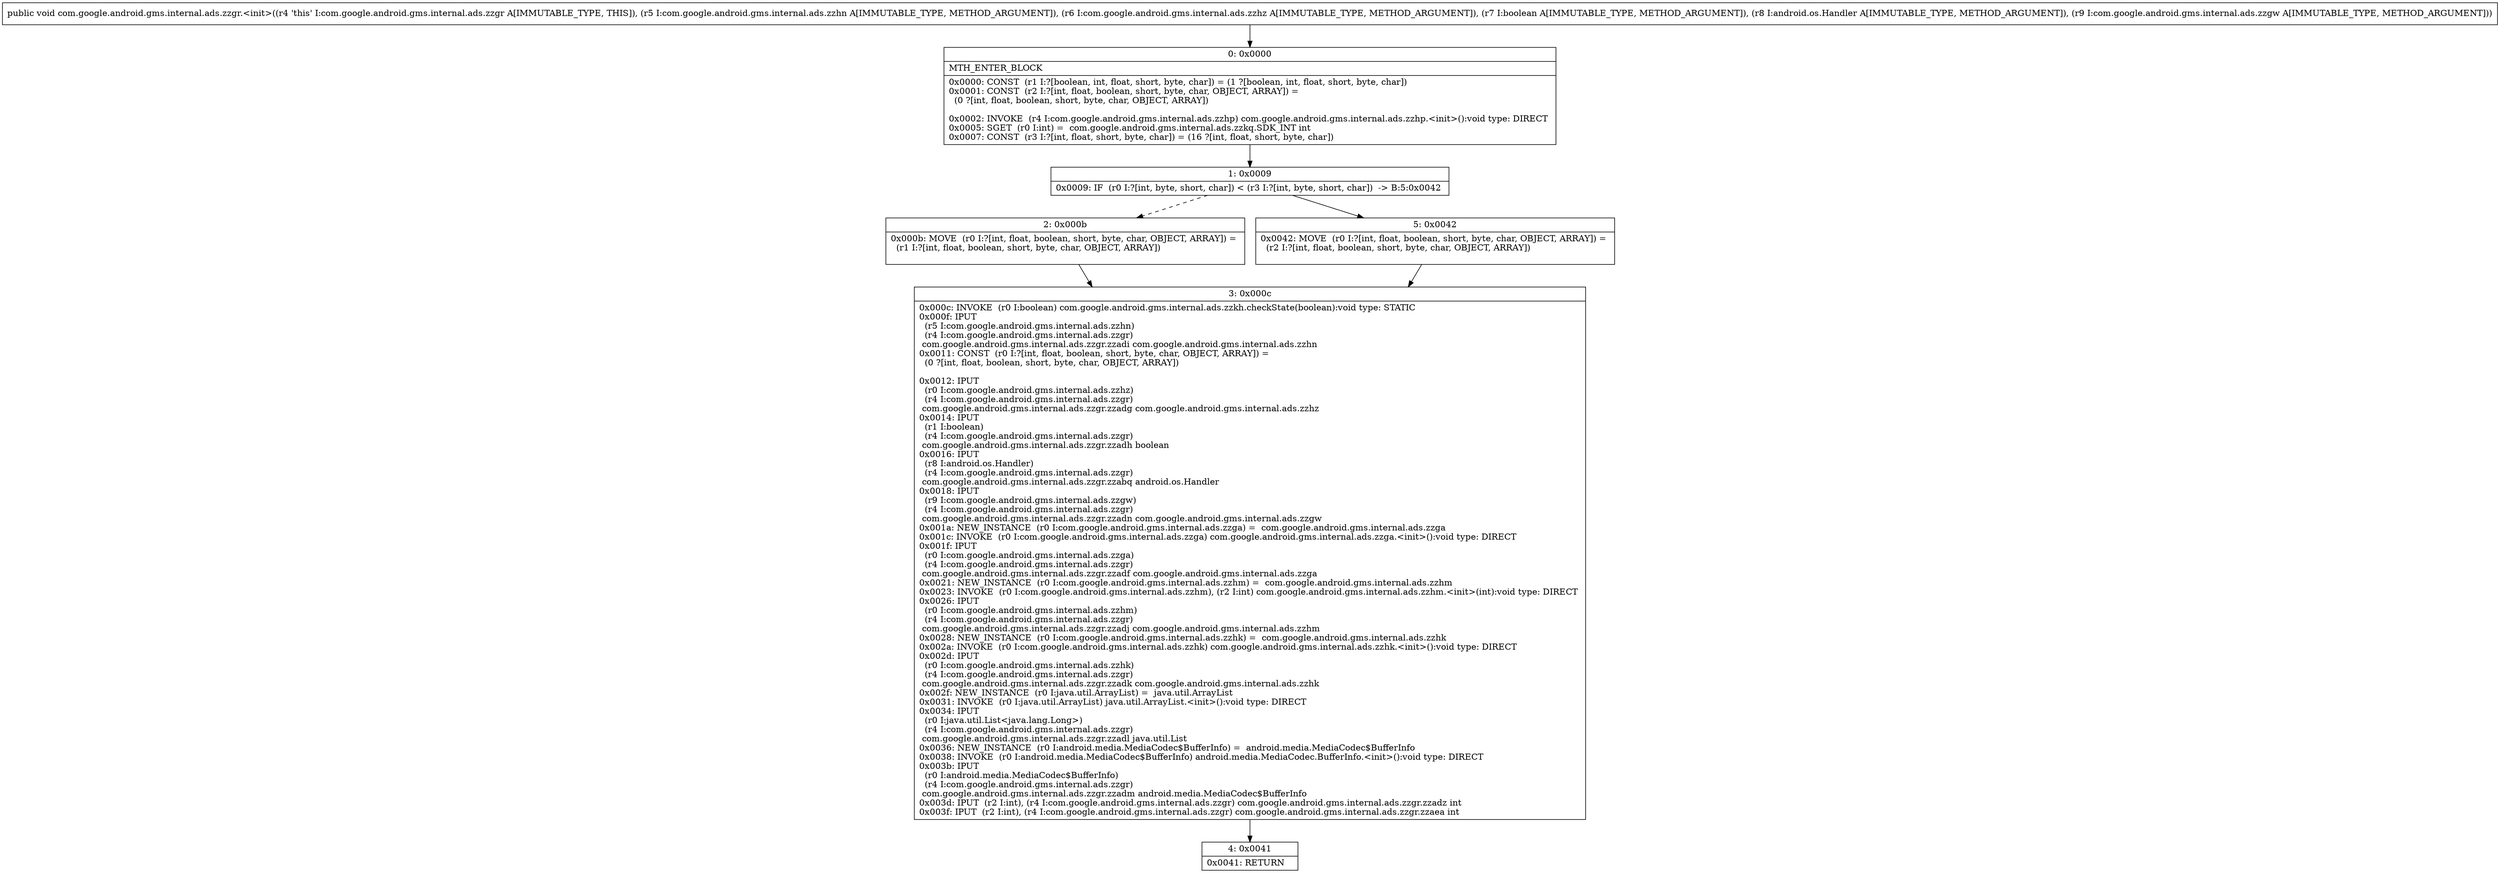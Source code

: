 digraph "CFG forcom.google.android.gms.internal.ads.zzgr.\<init\>(Lcom\/google\/android\/gms\/internal\/ads\/zzhn;Lcom\/google\/android\/gms\/internal\/ads\/zzhz;ZLandroid\/os\/Handler;Lcom\/google\/android\/gms\/internal\/ads\/zzgw;)V" {
Node_0 [shape=record,label="{0\:\ 0x0000|MTH_ENTER_BLOCK\l|0x0000: CONST  (r1 I:?[boolean, int, float, short, byte, char]) = (1 ?[boolean, int, float, short, byte, char]) \l0x0001: CONST  (r2 I:?[int, float, boolean, short, byte, char, OBJECT, ARRAY]) = \l  (0 ?[int, float, boolean, short, byte, char, OBJECT, ARRAY])\l \l0x0002: INVOKE  (r4 I:com.google.android.gms.internal.ads.zzhp) com.google.android.gms.internal.ads.zzhp.\<init\>():void type: DIRECT \l0x0005: SGET  (r0 I:int) =  com.google.android.gms.internal.ads.zzkq.SDK_INT int \l0x0007: CONST  (r3 I:?[int, float, short, byte, char]) = (16 ?[int, float, short, byte, char]) \l}"];
Node_1 [shape=record,label="{1\:\ 0x0009|0x0009: IF  (r0 I:?[int, byte, short, char]) \< (r3 I:?[int, byte, short, char])  \-\> B:5:0x0042 \l}"];
Node_2 [shape=record,label="{2\:\ 0x000b|0x000b: MOVE  (r0 I:?[int, float, boolean, short, byte, char, OBJECT, ARRAY]) = \l  (r1 I:?[int, float, boolean, short, byte, char, OBJECT, ARRAY])\l \l}"];
Node_3 [shape=record,label="{3\:\ 0x000c|0x000c: INVOKE  (r0 I:boolean) com.google.android.gms.internal.ads.zzkh.checkState(boolean):void type: STATIC \l0x000f: IPUT  \l  (r5 I:com.google.android.gms.internal.ads.zzhn)\l  (r4 I:com.google.android.gms.internal.ads.zzgr)\l com.google.android.gms.internal.ads.zzgr.zzadi com.google.android.gms.internal.ads.zzhn \l0x0011: CONST  (r0 I:?[int, float, boolean, short, byte, char, OBJECT, ARRAY]) = \l  (0 ?[int, float, boolean, short, byte, char, OBJECT, ARRAY])\l \l0x0012: IPUT  \l  (r0 I:com.google.android.gms.internal.ads.zzhz)\l  (r4 I:com.google.android.gms.internal.ads.zzgr)\l com.google.android.gms.internal.ads.zzgr.zzadg com.google.android.gms.internal.ads.zzhz \l0x0014: IPUT  \l  (r1 I:boolean)\l  (r4 I:com.google.android.gms.internal.ads.zzgr)\l com.google.android.gms.internal.ads.zzgr.zzadh boolean \l0x0016: IPUT  \l  (r8 I:android.os.Handler)\l  (r4 I:com.google.android.gms.internal.ads.zzgr)\l com.google.android.gms.internal.ads.zzgr.zzabq android.os.Handler \l0x0018: IPUT  \l  (r9 I:com.google.android.gms.internal.ads.zzgw)\l  (r4 I:com.google.android.gms.internal.ads.zzgr)\l com.google.android.gms.internal.ads.zzgr.zzadn com.google.android.gms.internal.ads.zzgw \l0x001a: NEW_INSTANCE  (r0 I:com.google.android.gms.internal.ads.zzga) =  com.google.android.gms.internal.ads.zzga \l0x001c: INVOKE  (r0 I:com.google.android.gms.internal.ads.zzga) com.google.android.gms.internal.ads.zzga.\<init\>():void type: DIRECT \l0x001f: IPUT  \l  (r0 I:com.google.android.gms.internal.ads.zzga)\l  (r4 I:com.google.android.gms.internal.ads.zzgr)\l com.google.android.gms.internal.ads.zzgr.zzadf com.google.android.gms.internal.ads.zzga \l0x0021: NEW_INSTANCE  (r0 I:com.google.android.gms.internal.ads.zzhm) =  com.google.android.gms.internal.ads.zzhm \l0x0023: INVOKE  (r0 I:com.google.android.gms.internal.ads.zzhm), (r2 I:int) com.google.android.gms.internal.ads.zzhm.\<init\>(int):void type: DIRECT \l0x0026: IPUT  \l  (r0 I:com.google.android.gms.internal.ads.zzhm)\l  (r4 I:com.google.android.gms.internal.ads.zzgr)\l com.google.android.gms.internal.ads.zzgr.zzadj com.google.android.gms.internal.ads.zzhm \l0x0028: NEW_INSTANCE  (r0 I:com.google.android.gms.internal.ads.zzhk) =  com.google.android.gms.internal.ads.zzhk \l0x002a: INVOKE  (r0 I:com.google.android.gms.internal.ads.zzhk) com.google.android.gms.internal.ads.zzhk.\<init\>():void type: DIRECT \l0x002d: IPUT  \l  (r0 I:com.google.android.gms.internal.ads.zzhk)\l  (r4 I:com.google.android.gms.internal.ads.zzgr)\l com.google.android.gms.internal.ads.zzgr.zzadk com.google.android.gms.internal.ads.zzhk \l0x002f: NEW_INSTANCE  (r0 I:java.util.ArrayList) =  java.util.ArrayList \l0x0031: INVOKE  (r0 I:java.util.ArrayList) java.util.ArrayList.\<init\>():void type: DIRECT \l0x0034: IPUT  \l  (r0 I:java.util.List\<java.lang.Long\>)\l  (r4 I:com.google.android.gms.internal.ads.zzgr)\l com.google.android.gms.internal.ads.zzgr.zzadl java.util.List \l0x0036: NEW_INSTANCE  (r0 I:android.media.MediaCodec$BufferInfo) =  android.media.MediaCodec$BufferInfo \l0x0038: INVOKE  (r0 I:android.media.MediaCodec$BufferInfo) android.media.MediaCodec.BufferInfo.\<init\>():void type: DIRECT \l0x003b: IPUT  \l  (r0 I:android.media.MediaCodec$BufferInfo)\l  (r4 I:com.google.android.gms.internal.ads.zzgr)\l com.google.android.gms.internal.ads.zzgr.zzadm android.media.MediaCodec$BufferInfo \l0x003d: IPUT  (r2 I:int), (r4 I:com.google.android.gms.internal.ads.zzgr) com.google.android.gms.internal.ads.zzgr.zzadz int \l0x003f: IPUT  (r2 I:int), (r4 I:com.google.android.gms.internal.ads.zzgr) com.google.android.gms.internal.ads.zzgr.zzaea int \l}"];
Node_4 [shape=record,label="{4\:\ 0x0041|0x0041: RETURN   \l}"];
Node_5 [shape=record,label="{5\:\ 0x0042|0x0042: MOVE  (r0 I:?[int, float, boolean, short, byte, char, OBJECT, ARRAY]) = \l  (r2 I:?[int, float, boolean, short, byte, char, OBJECT, ARRAY])\l \l}"];
MethodNode[shape=record,label="{public void com.google.android.gms.internal.ads.zzgr.\<init\>((r4 'this' I:com.google.android.gms.internal.ads.zzgr A[IMMUTABLE_TYPE, THIS]), (r5 I:com.google.android.gms.internal.ads.zzhn A[IMMUTABLE_TYPE, METHOD_ARGUMENT]), (r6 I:com.google.android.gms.internal.ads.zzhz A[IMMUTABLE_TYPE, METHOD_ARGUMENT]), (r7 I:boolean A[IMMUTABLE_TYPE, METHOD_ARGUMENT]), (r8 I:android.os.Handler A[IMMUTABLE_TYPE, METHOD_ARGUMENT]), (r9 I:com.google.android.gms.internal.ads.zzgw A[IMMUTABLE_TYPE, METHOD_ARGUMENT])) }"];
MethodNode -> Node_0;
Node_0 -> Node_1;
Node_1 -> Node_2[style=dashed];
Node_1 -> Node_5;
Node_2 -> Node_3;
Node_3 -> Node_4;
Node_5 -> Node_3;
}

